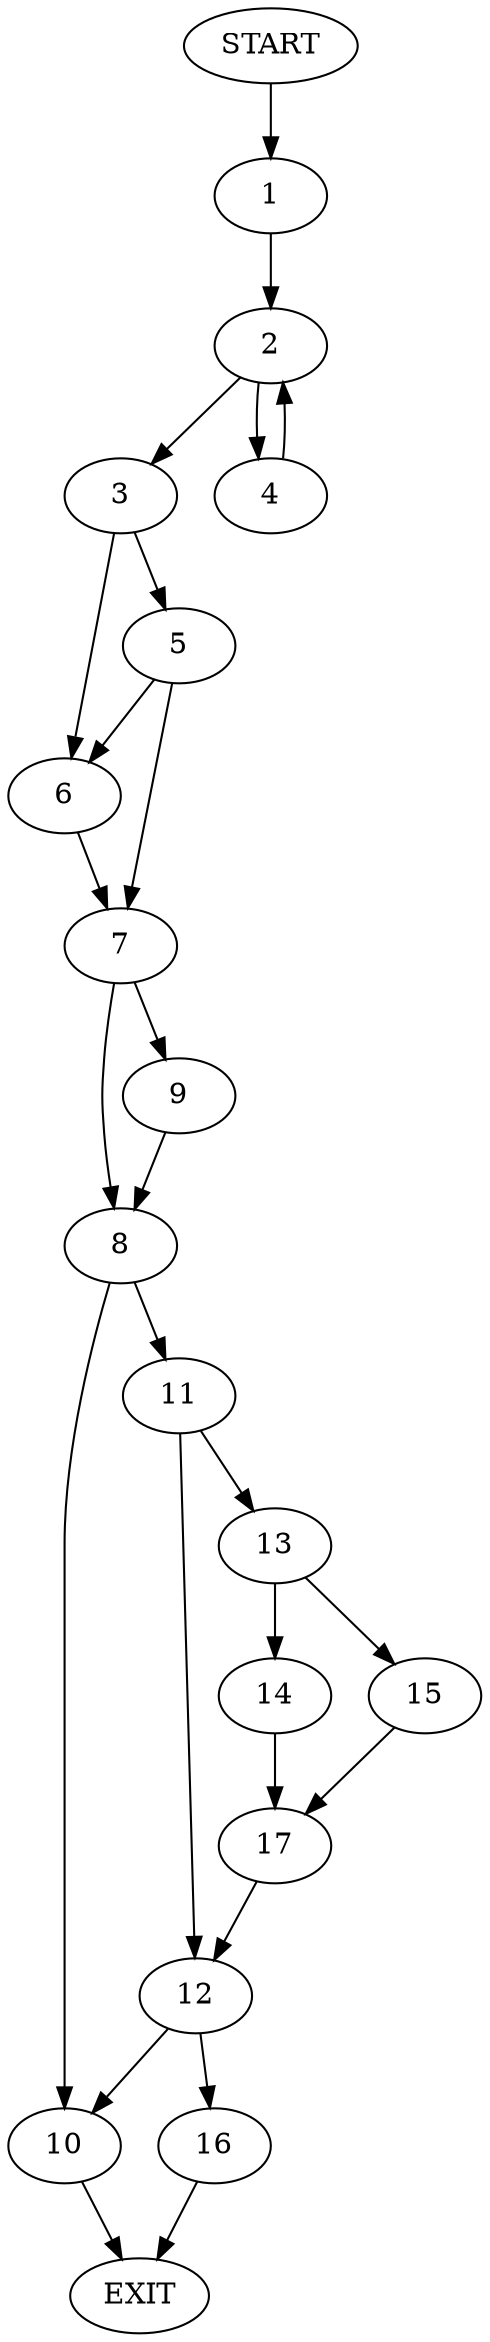 digraph {
0 [label="START"]
18 [label="EXIT"]
0 -> 1
1 -> 2
2 -> 3
2 -> 4
3 -> 5
3 -> 6
4 -> 2
5 -> 7
5 -> 6
6 -> 7
7 -> 8
7 -> 9
8 -> 10
8 -> 11
9 -> 8
10 -> 18
11 -> 12
11 -> 13
13 -> 14
13 -> 15
12 -> 10
12 -> 16
15 -> 17
14 -> 17
17 -> 12
16 -> 18
}
